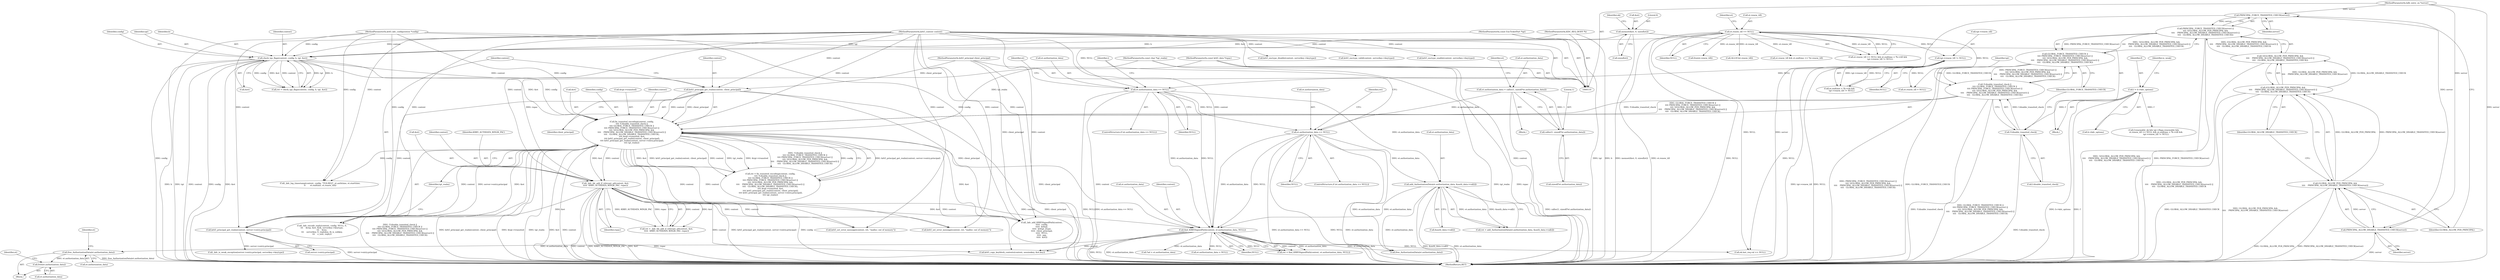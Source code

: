digraph "0_heimdal_b1e699103f08d6a0ca46a122193c9da65f6cf837_1@API" {
"1000745" [label="(Call,free_AuthorizationData(et.authorization_data))"];
"1000725" [label="(Call,find_KRB5SignedPath(context, et.authorization_data, NULL))"];
"1000642" [label="(Call,_kdc_tkt_add_if_relevant_ad(context, &et,\n\t\t\t\t\t  KRB5_AUTHDATA_WIN2K_PAC, rspac))"];
"1000226" [label="(Call,fix_transited_encoding(context, config,\n\t\t\t\t !f.disable_transited_check ||\n\t\t\t\t GLOBAL_FORCE_TRANSITED_CHECK ||\n\t\t\t\t PRINCIPAL_FORCE_TRANSITED_CHECK(server) ||\n\t\t\t\t !((GLOBAL_ALLOW_PER_PRINCIPAL &&\n\t\t\t\t    PRINCIPAL_ALLOW_DISABLE_TRANSITED_CHECK(server)) ||\n\t\t\t\t   GLOBAL_ALLOW_DISABLE_TRANSITED_CHECK),\n \t\t\t\t &tgt->transited, &et,\n \t\t\t\t krb5_principal_get_realm(context, client_principal),\n \t\t\t\t krb5_principal_get_realm(context, server->entry.principal),\n\t\t\t\t tgt_realm))"];
"1000255" [label="(Call,krb5_principal_get_realm(context, server->entry.principal))"];
"1000252" [label="(Call,krb5_principal_get_realm(context, client_principal))"];
"1000214" [label="(Call,check_tgs_flags(context, config, b, tgt, &et))"];
"1000111" [label="(MethodParameterIn,krb5_context context)"];
"1000112" [label="(MethodParameterIn,krb5_kdc_configuration *config)"];
"1000113" [label="(MethodParameterIn,KDC_REQ_BODY *b)"];
"1000115" [label="(MethodParameterIn,const EncTicketPart *tgt)"];
"1000156" [label="(Call,memset(&et, 0, sizeof(et)))"];
"1000126" [label="(MethodParameterIn,krb5_principal client_principal)"];
"1000229" [label="(Call,!f.disable_transited_check ||\n\t\t\t\t GLOBAL_FORCE_TRANSITED_CHECK ||\n\t\t\t\t PRINCIPAL_FORCE_TRANSITED_CHECK(server) ||\n\t\t\t\t !((GLOBAL_ALLOW_PER_PRINCIPAL &&\n\t\t\t\t    PRINCIPAL_ALLOW_DISABLE_TRANSITED_CHECK(server)) ||\n\t\t\t\t   GLOBAL_ALLOW_DISABLE_TRANSITED_CHECK))"];
"1000230" [label="(Call,!f.disable_transited_check)"];
"1000140" [label="(Call,f = b->kdc_options)"];
"1000234" [label="(Call,GLOBAL_FORCE_TRANSITED_CHECK ||\n\t\t\t\t PRINCIPAL_FORCE_TRANSITED_CHECK(server) ||\n\t\t\t\t !((GLOBAL_ALLOW_PER_PRINCIPAL &&\n\t\t\t\t    PRINCIPAL_ALLOW_DISABLE_TRANSITED_CHECK(server)) ||\n\t\t\t\t   GLOBAL_ALLOW_DISABLE_TRANSITED_CHECK))"];
"1000236" [label="(Call,PRINCIPAL_FORCE_TRANSITED_CHECK(server) ||\n\t\t\t\t !((GLOBAL_ALLOW_PER_PRINCIPAL &&\n\t\t\t\t    PRINCIPAL_ALLOW_DISABLE_TRANSITED_CHECK(server)) ||\n\t\t\t\t   GLOBAL_ALLOW_DISABLE_TRANSITED_CHECK))"];
"1000237" [label="(Call,PRINCIPAL_FORCE_TRANSITED_CHECK(server))"];
"1000122" [label="(MethodParameterIn,hdb_entry_ex *server)"];
"1000239" [label="(Call,!((GLOBAL_ALLOW_PER_PRINCIPAL &&\n\t\t\t\t    PRINCIPAL_ALLOW_DISABLE_TRANSITED_CHECK(server)) ||\n\t\t\t\t   GLOBAL_ALLOW_DISABLE_TRANSITED_CHECK))"];
"1000240" [label="(Call,(GLOBAL_ALLOW_PER_PRINCIPAL &&\n\t\t\t\t    PRINCIPAL_ALLOW_DISABLE_TRANSITED_CHECK(server)) ||\n\t\t\t\t   GLOBAL_ALLOW_DISABLE_TRANSITED_CHECK)"];
"1000241" [label="(Call,GLOBAL_ALLOW_PER_PRINCIPAL &&\n\t\t\t\t    PRINCIPAL_ALLOW_DISABLE_TRANSITED_CHECK(server))"];
"1000243" [label="(Call,PRINCIPAL_ALLOW_DISABLE_TRANSITED_CHECK(server))"];
"1000127" [label="(MethodParameterIn,const char *tgt_realm)"];
"1000131" [label="(MethodParameterIn,const krb5_data *rspac)"];
"1000677" [label="(Call,et.authorization_data == NULL)"];
"1000665" [label="(Call,et.authorization_data = calloc(1, sizeof(*et.authorization_data)))"];
"1000669" [label="(Call,calloc(1, sizeof(*et.authorization_data)))"];
"1000659" [label="(Call,et.authorization_data == NULL)"];
"1000385" [label="(Call,et.renew_till == NULL)"];
"1000399" [label="(Call,tgt->renew_till != NULL)"];
"1000705" [label="(Call,add_AuthorizationData(et.authorization_data, &auth_data->val[i]))"];
"1000749" [label="(Call,free(et.authorization_data))"];
"1000666" [label="(Call,et.authorization_data)"];
"1000706" [label="(Call,et.authorization_data)"];
"1000113" [label="(MethodParameterIn,KDC_REQ_BODY *b)"];
"1000234" [label="(Call,GLOBAL_FORCE_TRANSITED_CHECK ||\n\t\t\t\t PRINCIPAL_FORCE_TRANSITED_CHECK(server) ||\n\t\t\t\t !((GLOBAL_ALLOW_PER_PRINCIPAL &&\n\t\t\t\t    PRINCIPAL_ALLOW_DISABLE_TRANSITED_CHECK(server)) ||\n\t\t\t\t   GLOBAL_ALLOW_DISABLE_TRANSITED_CHECK))"];
"1000659" [label="(Call,et.authorization_data == NULL)"];
"1000751" [label="(Identifier,et)"];
"1000665" [label="(Call,et.authorization_data = calloc(1, sizeof(*et.authorization_data)))"];
"1000248" [label="(Identifier,tgt)"];
"1000242" [label="(Identifier,GLOBAL_ALLOW_PER_PRINCIPAL)"];
"1000219" [label="(Call,&et)"];
"1000122" [label="(MethodParameterIn,hdb_entry_ex *server)"];
"1000678" [label="(Call,et.authorization_data)"];
"1000131" [label="(MethodParameterIn,const krb5_data *rspac)"];
"1000215" [label="(Identifier,context)"];
"1000681" [label="(Identifier,NULL)"];
"1000730" [label="(Identifier,NULL)"];
"1000212" [label="(Call,ret = check_tgs_flags(context, config, b, tgt, &et))"];
"1000253" [label="(Identifier,context)"];
"1000403" [label="(Identifier,NULL)"];
"1000262" [label="(Identifier,tgt_realm)"];
"1000256" [label="(Identifier,context)"];
"1000226" [label="(Call,fix_transited_encoding(context, config,\n\t\t\t\t !f.disable_transited_check ||\n\t\t\t\t GLOBAL_FORCE_TRANSITED_CHECK ||\n\t\t\t\t PRINCIPAL_FORCE_TRANSITED_CHECK(server) ||\n\t\t\t\t !((GLOBAL_ALLOW_PER_PRINCIPAL &&\n\t\t\t\t    PRINCIPAL_ALLOW_DISABLE_TRANSITED_CHECK(server)) ||\n\t\t\t\t   GLOBAL_ALLOW_DISABLE_TRANSITED_CHECK),\n \t\t\t\t &tgt->transited, &et,\n \t\t\t\t krb5_principal_get_realm(context, client_principal),\n \t\t\t\t krb5_principal_get_realm(context, server->entry.principal),\n\t\t\t\t tgt_realm))"];
"1000384" [label="(Call,et.renew_till == NULL && et.endtime < *b->till &&\n       tgt->renew_till != NULL)"];
"1000224" [label="(Call,ret = fix_transited_encoding(context, config,\n\t\t\t\t !f.disable_transited_check ||\n\t\t\t\t GLOBAL_FORCE_TRANSITED_CHECK ||\n\t\t\t\t PRINCIPAL_FORCE_TRANSITED_CHECK(server) ||\n\t\t\t\t !((GLOBAL_ALLOW_PER_PRINCIPAL &&\n\t\t\t\t    PRINCIPAL_ALLOW_DISABLE_TRANSITED_CHECK(server)) ||\n\t\t\t\t   GLOBAL_ALLOW_DISABLE_TRANSITED_CHECK),\n \t\t\t\t &tgt->transited, &et,\n \t\t\t\t krb5_principal_get_realm(context, client_principal),\n \t\t\t\t krb5_principal_get_realm(context, server->entry.principal),\n\t\t\t\t tgt_realm))"];
"1000749" [label="(Call,free(et.authorization_data))"];
"1000246" [label="(Call,&tgt->transited)"];
"1000243" [label="(Call,PRINCIPAL_ALLOW_DISABLE_TRANSITED_CHECK(server))"];
"1000240" [label="(Call,(GLOBAL_ALLOW_PER_PRINCIPAL &&\n\t\t\t\t    PRINCIPAL_ALLOW_DISABLE_TRANSITED_CHECK(server)) ||\n\t\t\t\t   GLOBAL_ALLOW_DISABLE_TRANSITED_CHECK)"];
"1000727" [label="(Call,et.authorization_data)"];
"1001051" [label="(Call,krb5_enctype_disable(context, serverkey->keytype))"];
"1000909" [label="(Call,_kdc_log_timestamp(context, config, \"TGS-REQ\", et.authtime, et.starttime,\n\t\t       et.endtime, et.renew_till))"];
"1000126" [label="(MethodParameterIn,krb5_principal client_principal)"];
"1000746" [label="(Call,et.authorization_data)"];
"1000745" [label="(Call,free_AuthorizationData(et.authorization_data))"];
"1000216" [label="(Identifier,config)"];
"1000148" [label="(Identifier,is_weak)"];
"1000676" [label="(ControlStructure,if (et.authorization_data == NULL))"];
"1000664" [label="(Block,)"];
"1000726" [label="(Identifier,context)"];
"1000239" [label="(Call,!((GLOBAL_ALLOW_PER_PRINCIPAL &&\n\t\t\t\t    PRINCIPAL_ALLOW_DISABLE_TRANSITED_CHECK(server)) ||\n\t\t\t\t   GLOBAL_ALLOW_DISABLE_TRANSITED_CHECK))"];
"1000115" [label="(MethodParameterIn,const EncTicketPart *tgt)"];
"1000718" [label="(Call,krb5_set_error_message(context, ret, \"malloc: out of memory\"))"];
"1000644" [label="(Call,&et)"];
"1000156" [label="(Call,memset(&et, 0, sizeof(et)))"];
"1000111" [label="(MethodParameterIn,krb5_context context)"];
"1000400" [label="(Call,tgt->renew_till)"];
"1000227" [label="(Identifier,context)"];
"1000374" [label="(Call,f.renewable_ok && tgt->flags.renewable &&\n       et.renew_till == NULL && et.endtime < *b->till &&\n       tgt->renew_till != NULL)"];
"1000250" [label="(Call,&et)"];
"1000723" [label="(Call,ret = find_KRB5SignedPath(context, et.authorization_data, NULL))"];
"1000761" [label="(Call,*ad = et.authorization_data)"];
"1000647" [label="(Identifier,rspac)"];
"1001086" [label="(Call,free_AuthorizationData(et.authorization_data))"];
"1000228" [label="(Identifier,config)"];
"1000236" [label="(Call,PRINCIPAL_FORCE_TRANSITED_CHECK(server) ||\n\t\t\t\t !((GLOBAL_ALLOW_PER_PRINCIPAL &&\n\t\t\t\t    PRINCIPAL_ALLOW_DISABLE_TRANSITED_CHECK(server)) ||\n\t\t\t\t   GLOBAL_ALLOW_DISABLE_TRANSITED_CHECK))"];
"1001002" [label="(Call,krb5_enctype_valid(context, serverkey->keytype))"];
"1000230" [label="(Call,!f.disable_transited_check)"];
"1000663" [label="(Identifier,NULL)"];
"1000703" [label="(Call,ret = add_AuthorizationData(et.authorization_data, &auth_data->val[i]))"];
"1000667" [label="(Identifier,et)"];
"1000640" [label="(Call,ret = _kdc_tkt_add_if_relevant_ad(context, &et,\n\t\t\t\t\t  KRB5_AUTHDATA_WIN2K_PAC, rspac))"];
"1000744" [label="(Block,)"];
"1000112" [label="(MethodParameterIn,krb5_kdc_configuration *config)"];
"1000218" [label="(Identifier,tgt)"];
"1000164" [label="(Identifier,ek)"];
"1000140" [label="(Call,f = b->kdc_options)"];
"1000245" [label="(Identifier,GLOBAL_ALLOW_DISABLE_TRANSITED_CHECK)"];
"1000686" [label="(Call,krb5_set_error_message(context, ret, \"malloc: out of memory\"))"];
"1000235" [label="(Identifier,GLOBAL_FORCE_TRANSITED_CHECK)"];
"1000238" [label="(Identifier,server)"];
"1000135" [label="(Block,)"];
"1000577" [label="(Call,et.renew_till = NULL)"];
"1001028" [label="(Call,_kdc_encode_reply(context, config, NULL, 0,\n\t\t\t    &rep, &et, &ek, serverkey->keytype,\n\t\t\t    kvno,\n\t\t\t    serverkey, 0, replykey, rk_is_subkey,\n\t\t\t    e_text, reply))"];
"1000214" [label="(Call,check_tgs_flags(context, config, b, tgt, &et))"];
"1000753" [label="(Call,et.authorization_data = NULL)"];
"1000750" [label="(Call,et.authorization_data)"];
"1000244" [label="(Identifier,server)"];
"1000229" [label="(Call,!f.disable_transited_check ||\n\t\t\t\t GLOBAL_FORCE_TRANSITED_CHECK ||\n\t\t\t\t PRINCIPAL_FORCE_TRANSITED_CHECK(server) ||\n\t\t\t\t !((GLOBAL_ALLOW_PER_PRINCIPAL &&\n\t\t\t\t    PRINCIPAL_ALLOW_DISABLE_TRANSITED_CHECK(server)) ||\n\t\t\t\t   GLOBAL_ALLOW_DISABLE_TRANSITED_CHECK))"];
"1000643" [label="(Identifier,context)"];
"1000389" [label="(Identifier,NULL)"];
"1000160" [label="(Call,sizeof(et))"];
"1000241" [label="(Call,GLOBAL_ALLOW_PER_PRINCIPAL &&\n\t\t\t\t    PRINCIPAL_ALLOW_DISABLE_TRANSITED_CHECK(server))"];
"1000646" [label="(Identifier,KRB5_AUTHDATA_WIN2K_PAC)"];
"1001077" [label="(Call,free(et.renew_till))"];
"1000157" [label="(Call,&et)"];
"1000830" [label="(Call,ek.last_req.val == NULL)"];
"1000693" [label="(Identifier,i)"];
"1000677" [label="(Call,et.authorization_data == NULL)"];
"1000670" [label="(Literal,1)"];
"1000393" [label="(Identifier,et)"];
"1000783" [label="(Call,krb5_copy_keyblock_contents(context, sessionkey, &et.key))"];
"1000705" [label="(Call,add_AuthorizationData(et.authorization_data, &auth_data->val[i]))"];
"1000255" [label="(Call,krb5_principal_get_realm(context, server->entry.principal))"];
"1000231" [label="(Call,f.disable_transited_check)"];
"1000671" [label="(Call,sizeof(*et.authorization_data))"];
"1000399" [label="(Call,tgt->renew_till != NULL)"];
"1000412" [label="(Call,ALLOC(et.renew_till))"];
"1000642" [label="(Call,_kdc_tkt_add_if_relevant_ad(context, &et,\n\t\t\t\t\t  KRB5_AUTHDATA_WIN2K_PAC, rspac))"];
"1000386" [label="(Call,et.renew_till)"];
"1000658" [label="(ControlStructure,if (et.authorization_data == NULL))"];
"1000949" [label="(Call,_kdc_add_KRB5SignedPath(context,\n\t\t\t\t\t  config,\n\t\t\t\t\t  krbtgt,\n\t\t\t\t\t  krbtgt_etype,\n\t\t\t\t\t  client_principal,\n\t\t\t\t\t  NULL,\n\t\t\t\t\t  spp,\n\t\t\t\t\t  &et))"];
"1001122" [label="(MethodReturn,RET)"];
"1000390" [label="(Call,et.endtime < *b->till &&\n       tgt->renew_till != NULL)"];
"1000755" [label="(Identifier,et)"];
"1000679" [label="(Identifier,et)"];
"1000660" [label="(Call,et.authorization_data)"];
"1000560" [label="(Call,et.renew_till && et.endtime == *et.renew_till)"];
"1000237" [label="(Call,PRINCIPAL_FORCE_TRANSITED_CHECK(server))"];
"1000669" [label="(Call,calloc(1, sizeof(*et.authorization_data)))"];
"1000142" [label="(Call,b->kdc_options)"];
"1000159" [label="(Literal,0)"];
"1000684" [label="(Identifier,ret)"];
"1000127" [label="(MethodParameterIn,const char *tgt_realm)"];
"1001008" [label="(Call,_kdc_is_weak_exception(server->entry.principal, serverkey->keytype))"];
"1000252" [label="(Call,krb5_principal_get_realm(context, client_principal))"];
"1000217" [label="(Identifier,b)"];
"1000709" [label="(Call,&auth_data->val[i])"];
"1000141" [label="(Identifier,f)"];
"1001018" [label="(Call,krb5_enctype_enable(context, serverkey->keytype))"];
"1000257" [label="(Call,server->entry.principal)"];
"1000254" [label="(Identifier,client_principal)"];
"1000385" [label="(Call,et.renew_till == NULL)"];
"1000725" [label="(Call,find_KRB5SignedPath(context, et.authorization_data, NULL))"];
"1000745" -> "1000744"  [label="AST: "];
"1000745" -> "1000746"  [label="CFG: "];
"1000746" -> "1000745"  [label="AST: "];
"1000751" -> "1000745"  [label="CFG: "];
"1000745" -> "1001122"  [label="DDG: free_AuthorizationData(et.authorization_data)"];
"1000725" -> "1000745"  [label="DDG: et.authorization_data"];
"1000745" -> "1000749"  [label="DDG: et.authorization_data"];
"1000725" -> "1000723"  [label="AST: "];
"1000725" -> "1000730"  [label="CFG: "];
"1000726" -> "1000725"  [label="AST: "];
"1000727" -> "1000725"  [label="AST: "];
"1000730" -> "1000725"  [label="AST: "];
"1000723" -> "1000725"  [label="CFG: "];
"1000725" -> "1001122"  [label="DDG: NULL"];
"1000725" -> "1001122"  [label="DDG: et.authorization_data"];
"1000725" -> "1000723"  [label="DDG: context"];
"1000725" -> "1000723"  [label="DDG: et.authorization_data"];
"1000725" -> "1000723"  [label="DDG: NULL"];
"1000642" -> "1000725"  [label="DDG: context"];
"1000226" -> "1000725"  [label="DDG: context"];
"1000111" -> "1000725"  [label="DDG: context"];
"1000677" -> "1000725"  [label="DDG: et.authorization_data"];
"1000677" -> "1000725"  [label="DDG: NULL"];
"1000659" -> "1000725"  [label="DDG: et.authorization_data"];
"1000659" -> "1000725"  [label="DDG: NULL"];
"1000705" -> "1000725"  [label="DDG: et.authorization_data"];
"1000725" -> "1000753"  [label="DDG: NULL"];
"1000725" -> "1000761"  [label="DDG: et.authorization_data"];
"1000725" -> "1000783"  [label="DDG: context"];
"1000725" -> "1000830"  [label="DDG: NULL"];
"1000725" -> "1001086"  [label="DDG: et.authorization_data"];
"1000642" -> "1000640"  [label="AST: "];
"1000642" -> "1000647"  [label="CFG: "];
"1000643" -> "1000642"  [label="AST: "];
"1000644" -> "1000642"  [label="AST: "];
"1000646" -> "1000642"  [label="AST: "];
"1000647" -> "1000642"  [label="AST: "];
"1000640" -> "1000642"  [label="CFG: "];
"1000642" -> "1001122"  [label="DDG: context"];
"1000642" -> "1001122"  [label="DDG: KRB5_AUTHDATA_WIN2K_PAC"];
"1000642" -> "1001122"  [label="DDG: &et"];
"1000642" -> "1001122"  [label="DDG: rspac"];
"1000642" -> "1000640"  [label="DDG: context"];
"1000642" -> "1000640"  [label="DDG: &et"];
"1000642" -> "1000640"  [label="DDG: KRB5_AUTHDATA_WIN2K_PAC"];
"1000642" -> "1000640"  [label="DDG: rspac"];
"1000226" -> "1000642"  [label="DDG: context"];
"1000226" -> "1000642"  [label="DDG: &et"];
"1000111" -> "1000642"  [label="DDG: context"];
"1000131" -> "1000642"  [label="DDG: rspac"];
"1000642" -> "1000686"  [label="DDG: context"];
"1000642" -> "1000718"  [label="DDG: context"];
"1000642" -> "1000783"  [label="DDG: context"];
"1000642" -> "1000949"  [label="DDG: &et"];
"1000642" -> "1001028"  [label="DDG: &et"];
"1000226" -> "1000224"  [label="AST: "];
"1000226" -> "1000262"  [label="CFG: "];
"1000227" -> "1000226"  [label="AST: "];
"1000228" -> "1000226"  [label="AST: "];
"1000229" -> "1000226"  [label="AST: "];
"1000246" -> "1000226"  [label="AST: "];
"1000250" -> "1000226"  [label="AST: "];
"1000252" -> "1000226"  [label="AST: "];
"1000255" -> "1000226"  [label="AST: "];
"1000262" -> "1000226"  [label="AST: "];
"1000224" -> "1000226"  [label="CFG: "];
"1000226" -> "1001122"  [label="DDG: context"];
"1000226" -> "1001122"  [label="DDG: krb5_principal_get_realm(context, server->entry.principal)"];
"1000226" -> "1001122"  [label="DDG: config"];
"1000226" -> "1001122"  [label="DDG: !f.disable_transited_check ||\n\t\t\t\t GLOBAL_FORCE_TRANSITED_CHECK ||\n\t\t\t\t PRINCIPAL_FORCE_TRANSITED_CHECK(server) ||\n\t\t\t\t !((GLOBAL_ALLOW_PER_PRINCIPAL &&\n\t\t\t\t    PRINCIPAL_ALLOW_DISABLE_TRANSITED_CHECK(server)) ||\n\t\t\t\t   GLOBAL_ALLOW_DISABLE_TRANSITED_CHECK)"];
"1000226" -> "1001122"  [label="DDG: krb5_principal_get_realm(context, client_principal)"];
"1000226" -> "1001122"  [label="DDG: tgt_realm"];
"1000226" -> "1001122"  [label="DDG: &et"];
"1000226" -> "1001122"  [label="DDG: &tgt->transited"];
"1000226" -> "1000224"  [label="DDG: krb5_principal_get_realm(context, server->entry.principal)"];
"1000226" -> "1000224"  [label="DDG: &et"];
"1000226" -> "1000224"  [label="DDG: krb5_principal_get_realm(context, client_principal)"];
"1000226" -> "1000224"  [label="DDG: context"];
"1000226" -> "1000224"  [label="DDG: tgt_realm"];
"1000226" -> "1000224"  [label="DDG: &tgt->transited"];
"1000226" -> "1000224"  [label="DDG: !f.disable_transited_check ||\n\t\t\t\t GLOBAL_FORCE_TRANSITED_CHECK ||\n\t\t\t\t PRINCIPAL_FORCE_TRANSITED_CHECK(server) ||\n\t\t\t\t !((GLOBAL_ALLOW_PER_PRINCIPAL &&\n\t\t\t\t    PRINCIPAL_ALLOW_DISABLE_TRANSITED_CHECK(server)) ||\n\t\t\t\t   GLOBAL_ALLOW_DISABLE_TRANSITED_CHECK)"];
"1000226" -> "1000224"  [label="DDG: config"];
"1000255" -> "1000226"  [label="DDG: context"];
"1000255" -> "1000226"  [label="DDG: server->entry.principal"];
"1000111" -> "1000226"  [label="DDG: context"];
"1000214" -> "1000226"  [label="DDG: config"];
"1000214" -> "1000226"  [label="DDG: &et"];
"1000112" -> "1000226"  [label="DDG: config"];
"1000229" -> "1000226"  [label="DDG: !f.disable_transited_check"];
"1000229" -> "1000226"  [label="DDG: GLOBAL_FORCE_TRANSITED_CHECK ||\n\t\t\t\t PRINCIPAL_FORCE_TRANSITED_CHECK(server) ||\n\t\t\t\t !((GLOBAL_ALLOW_PER_PRINCIPAL &&\n\t\t\t\t    PRINCIPAL_ALLOW_DISABLE_TRANSITED_CHECK(server)) ||\n\t\t\t\t   GLOBAL_ALLOW_DISABLE_TRANSITED_CHECK)"];
"1000252" -> "1000226"  [label="DDG: context"];
"1000252" -> "1000226"  [label="DDG: client_principal"];
"1000127" -> "1000226"  [label="DDG: tgt_realm"];
"1000226" -> "1000686"  [label="DDG: context"];
"1000226" -> "1000718"  [label="DDG: context"];
"1000226" -> "1000783"  [label="DDG: context"];
"1000226" -> "1000909"  [label="DDG: config"];
"1000226" -> "1000949"  [label="DDG: &et"];
"1000226" -> "1001028"  [label="DDG: &et"];
"1000255" -> "1000257"  [label="CFG: "];
"1000256" -> "1000255"  [label="AST: "];
"1000257" -> "1000255"  [label="AST: "];
"1000262" -> "1000255"  [label="CFG: "];
"1000255" -> "1001122"  [label="DDG: server->entry.principal"];
"1000252" -> "1000255"  [label="DDG: context"];
"1000111" -> "1000255"  [label="DDG: context"];
"1000255" -> "1001008"  [label="DDG: server->entry.principal"];
"1000252" -> "1000254"  [label="CFG: "];
"1000253" -> "1000252"  [label="AST: "];
"1000254" -> "1000252"  [label="AST: "];
"1000256" -> "1000252"  [label="CFG: "];
"1000252" -> "1001122"  [label="DDG: client_principal"];
"1000214" -> "1000252"  [label="DDG: context"];
"1000111" -> "1000252"  [label="DDG: context"];
"1000126" -> "1000252"  [label="DDG: client_principal"];
"1000252" -> "1000949"  [label="DDG: client_principal"];
"1000214" -> "1000212"  [label="AST: "];
"1000214" -> "1000219"  [label="CFG: "];
"1000215" -> "1000214"  [label="AST: "];
"1000216" -> "1000214"  [label="AST: "];
"1000217" -> "1000214"  [label="AST: "];
"1000218" -> "1000214"  [label="AST: "];
"1000219" -> "1000214"  [label="AST: "];
"1000212" -> "1000214"  [label="CFG: "];
"1000214" -> "1001122"  [label="DDG: config"];
"1000214" -> "1001122"  [label="DDG: &et"];
"1000214" -> "1001122"  [label="DDG: b"];
"1000214" -> "1001122"  [label="DDG: tgt"];
"1000214" -> "1001122"  [label="DDG: context"];
"1000214" -> "1000212"  [label="DDG: tgt"];
"1000214" -> "1000212"  [label="DDG: b"];
"1000214" -> "1000212"  [label="DDG: config"];
"1000214" -> "1000212"  [label="DDG: &et"];
"1000214" -> "1000212"  [label="DDG: context"];
"1000111" -> "1000214"  [label="DDG: context"];
"1000112" -> "1000214"  [label="DDG: config"];
"1000113" -> "1000214"  [label="DDG: b"];
"1000115" -> "1000214"  [label="DDG: tgt"];
"1000156" -> "1000214"  [label="DDG: &et"];
"1000111" -> "1000110"  [label="AST: "];
"1000111" -> "1001122"  [label="DDG: context"];
"1000111" -> "1000686"  [label="DDG: context"];
"1000111" -> "1000718"  [label="DDG: context"];
"1000111" -> "1000783"  [label="DDG: context"];
"1000111" -> "1000909"  [label="DDG: context"];
"1000111" -> "1000949"  [label="DDG: context"];
"1000111" -> "1001002"  [label="DDG: context"];
"1000111" -> "1001018"  [label="DDG: context"];
"1000111" -> "1001028"  [label="DDG: context"];
"1000111" -> "1001051"  [label="DDG: context"];
"1000112" -> "1000110"  [label="AST: "];
"1000112" -> "1001122"  [label="DDG: config"];
"1000112" -> "1000909"  [label="DDG: config"];
"1000112" -> "1000949"  [label="DDG: config"];
"1000112" -> "1001028"  [label="DDG: config"];
"1000113" -> "1000110"  [label="AST: "];
"1000113" -> "1001122"  [label="DDG: b"];
"1000115" -> "1000110"  [label="AST: "];
"1000115" -> "1001122"  [label="DDG: tgt"];
"1000156" -> "1000135"  [label="AST: "];
"1000156" -> "1000160"  [label="CFG: "];
"1000157" -> "1000156"  [label="AST: "];
"1000159" -> "1000156"  [label="AST: "];
"1000160" -> "1000156"  [label="AST: "];
"1000164" -> "1000156"  [label="CFG: "];
"1000156" -> "1001122"  [label="DDG: memset(&et, 0, sizeof(et))"];
"1000126" -> "1000110"  [label="AST: "];
"1000126" -> "1001122"  [label="DDG: client_principal"];
"1000126" -> "1000949"  [label="DDG: client_principal"];
"1000229" -> "1000230"  [label="CFG: "];
"1000229" -> "1000234"  [label="CFG: "];
"1000230" -> "1000229"  [label="AST: "];
"1000234" -> "1000229"  [label="AST: "];
"1000248" -> "1000229"  [label="CFG: "];
"1000229" -> "1001122"  [label="DDG: GLOBAL_FORCE_TRANSITED_CHECK ||\n\t\t\t\t PRINCIPAL_FORCE_TRANSITED_CHECK(server) ||\n\t\t\t\t !((GLOBAL_ALLOW_PER_PRINCIPAL &&\n\t\t\t\t    PRINCIPAL_ALLOW_DISABLE_TRANSITED_CHECK(server)) ||\n\t\t\t\t   GLOBAL_ALLOW_DISABLE_TRANSITED_CHECK)"];
"1000229" -> "1001122"  [label="DDG: !f.disable_transited_check"];
"1000230" -> "1000229"  [label="DDG: f.disable_transited_check"];
"1000234" -> "1000229"  [label="DDG: GLOBAL_FORCE_TRANSITED_CHECK"];
"1000234" -> "1000229"  [label="DDG: PRINCIPAL_FORCE_TRANSITED_CHECK(server) ||\n\t\t\t\t !((GLOBAL_ALLOW_PER_PRINCIPAL &&\n\t\t\t\t    PRINCIPAL_ALLOW_DISABLE_TRANSITED_CHECK(server)) ||\n\t\t\t\t   GLOBAL_ALLOW_DISABLE_TRANSITED_CHECK)"];
"1000230" -> "1000231"  [label="CFG: "];
"1000231" -> "1000230"  [label="AST: "];
"1000235" -> "1000230"  [label="CFG: "];
"1000230" -> "1001122"  [label="DDG: f.disable_transited_check"];
"1000140" -> "1000230"  [label="DDG: f"];
"1000140" -> "1000135"  [label="AST: "];
"1000140" -> "1000142"  [label="CFG: "];
"1000141" -> "1000140"  [label="AST: "];
"1000142" -> "1000140"  [label="AST: "];
"1000148" -> "1000140"  [label="CFG: "];
"1000140" -> "1001122"  [label="DDG: b->kdc_options"];
"1000140" -> "1001122"  [label="DDG: f"];
"1000140" -> "1000374"  [label="DDG: f"];
"1000234" -> "1000235"  [label="CFG: "];
"1000234" -> "1000236"  [label="CFG: "];
"1000235" -> "1000234"  [label="AST: "];
"1000236" -> "1000234"  [label="AST: "];
"1000234" -> "1001122"  [label="DDG: PRINCIPAL_FORCE_TRANSITED_CHECK(server) ||\n\t\t\t\t !((GLOBAL_ALLOW_PER_PRINCIPAL &&\n\t\t\t\t    PRINCIPAL_ALLOW_DISABLE_TRANSITED_CHECK(server)) ||\n\t\t\t\t   GLOBAL_ALLOW_DISABLE_TRANSITED_CHECK)"];
"1000234" -> "1001122"  [label="DDG: GLOBAL_FORCE_TRANSITED_CHECK"];
"1000236" -> "1000234"  [label="DDG: PRINCIPAL_FORCE_TRANSITED_CHECK(server)"];
"1000236" -> "1000234"  [label="DDG: !((GLOBAL_ALLOW_PER_PRINCIPAL &&\n\t\t\t\t    PRINCIPAL_ALLOW_DISABLE_TRANSITED_CHECK(server)) ||\n\t\t\t\t   GLOBAL_ALLOW_DISABLE_TRANSITED_CHECK)"];
"1000236" -> "1000237"  [label="CFG: "];
"1000236" -> "1000239"  [label="CFG: "];
"1000237" -> "1000236"  [label="AST: "];
"1000239" -> "1000236"  [label="AST: "];
"1000236" -> "1001122"  [label="DDG: PRINCIPAL_FORCE_TRANSITED_CHECK(server)"];
"1000236" -> "1001122"  [label="DDG: !((GLOBAL_ALLOW_PER_PRINCIPAL &&\n\t\t\t\t    PRINCIPAL_ALLOW_DISABLE_TRANSITED_CHECK(server)) ||\n\t\t\t\t   GLOBAL_ALLOW_DISABLE_TRANSITED_CHECK)"];
"1000237" -> "1000236"  [label="DDG: server"];
"1000239" -> "1000236"  [label="DDG: (GLOBAL_ALLOW_PER_PRINCIPAL &&\n\t\t\t\t    PRINCIPAL_ALLOW_DISABLE_TRANSITED_CHECK(server)) ||\n\t\t\t\t   GLOBAL_ALLOW_DISABLE_TRANSITED_CHECK"];
"1000237" -> "1000238"  [label="CFG: "];
"1000238" -> "1000237"  [label="AST: "];
"1000242" -> "1000237"  [label="CFG: "];
"1000237" -> "1001122"  [label="DDG: server"];
"1000122" -> "1000237"  [label="DDG: server"];
"1000237" -> "1000243"  [label="DDG: server"];
"1000122" -> "1000110"  [label="AST: "];
"1000122" -> "1001122"  [label="DDG: server"];
"1000122" -> "1000243"  [label="DDG: server"];
"1000239" -> "1000240"  [label="CFG: "];
"1000240" -> "1000239"  [label="AST: "];
"1000239" -> "1001122"  [label="DDG: (GLOBAL_ALLOW_PER_PRINCIPAL &&\n\t\t\t\t    PRINCIPAL_ALLOW_DISABLE_TRANSITED_CHECK(server)) ||\n\t\t\t\t   GLOBAL_ALLOW_DISABLE_TRANSITED_CHECK"];
"1000240" -> "1000239"  [label="DDG: GLOBAL_ALLOW_PER_PRINCIPAL &&\n\t\t\t\t    PRINCIPAL_ALLOW_DISABLE_TRANSITED_CHECK(server)"];
"1000240" -> "1000239"  [label="DDG: GLOBAL_ALLOW_DISABLE_TRANSITED_CHECK"];
"1000240" -> "1000241"  [label="CFG: "];
"1000240" -> "1000245"  [label="CFG: "];
"1000241" -> "1000240"  [label="AST: "];
"1000245" -> "1000240"  [label="AST: "];
"1000240" -> "1001122"  [label="DDG: GLOBAL_ALLOW_DISABLE_TRANSITED_CHECK"];
"1000240" -> "1001122"  [label="DDG: GLOBAL_ALLOW_PER_PRINCIPAL &&\n\t\t\t\t    PRINCIPAL_ALLOW_DISABLE_TRANSITED_CHECK(server)"];
"1000241" -> "1000240"  [label="DDG: GLOBAL_ALLOW_PER_PRINCIPAL"];
"1000241" -> "1000240"  [label="DDG: PRINCIPAL_ALLOW_DISABLE_TRANSITED_CHECK(server)"];
"1000241" -> "1000242"  [label="CFG: "];
"1000241" -> "1000243"  [label="CFG: "];
"1000242" -> "1000241"  [label="AST: "];
"1000243" -> "1000241"  [label="AST: "];
"1000245" -> "1000241"  [label="CFG: "];
"1000241" -> "1001122"  [label="DDG: GLOBAL_ALLOW_PER_PRINCIPAL"];
"1000241" -> "1001122"  [label="DDG: PRINCIPAL_ALLOW_DISABLE_TRANSITED_CHECK(server)"];
"1000243" -> "1000241"  [label="DDG: server"];
"1000243" -> "1000244"  [label="CFG: "];
"1000244" -> "1000243"  [label="AST: "];
"1000243" -> "1001122"  [label="DDG: server"];
"1000127" -> "1000110"  [label="AST: "];
"1000127" -> "1001122"  [label="DDG: tgt_realm"];
"1000131" -> "1000110"  [label="AST: "];
"1000131" -> "1001122"  [label="DDG: rspac"];
"1000677" -> "1000676"  [label="AST: "];
"1000677" -> "1000681"  [label="CFG: "];
"1000678" -> "1000677"  [label="AST: "];
"1000681" -> "1000677"  [label="AST: "];
"1000684" -> "1000677"  [label="CFG: "];
"1000693" -> "1000677"  [label="CFG: "];
"1000677" -> "1001122"  [label="DDG: NULL"];
"1000677" -> "1001122"  [label="DDG: et.authorization_data"];
"1000677" -> "1001122"  [label="DDG: et.authorization_data == NULL"];
"1000665" -> "1000677"  [label="DDG: et.authorization_data"];
"1000659" -> "1000677"  [label="DDG: NULL"];
"1000677" -> "1000705"  [label="DDG: et.authorization_data"];
"1000677" -> "1001086"  [label="DDG: et.authorization_data"];
"1000665" -> "1000664"  [label="AST: "];
"1000665" -> "1000669"  [label="CFG: "];
"1000666" -> "1000665"  [label="AST: "];
"1000669" -> "1000665"  [label="AST: "];
"1000679" -> "1000665"  [label="CFG: "];
"1000665" -> "1001122"  [label="DDG: calloc(1, sizeof(*et.authorization_data))"];
"1000669" -> "1000665"  [label="DDG: 1"];
"1000669" -> "1000671"  [label="CFG: "];
"1000670" -> "1000669"  [label="AST: "];
"1000671" -> "1000669"  [label="AST: "];
"1000659" -> "1000658"  [label="AST: "];
"1000659" -> "1000663"  [label="CFG: "];
"1000660" -> "1000659"  [label="AST: "];
"1000663" -> "1000659"  [label="AST: "];
"1000667" -> "1000659"  [label="CFG: "];
"1000693" -> "1000659"  [label="CFG: "];
"1000659" -> "1001122"  [label="DDG: NULL"];
"1000659" -> "1001122"  [label="DDG: et.authorization_data == NULL"];
"1000385" -> "1000659"  [label="DDG: NULL"];
"1000399" -> "1000659"  [label="DDG: NULL"];
"1000659" -> "1000705"  [label="DDG: et.authorization_data"];
"1000385" -> "1000384"  [label="AST: "];
"1000385" -> "1000389"  [label="CFG: "];
"1000386" -> "1000385"  [label="AST: "];
"1000389" -> "1000385"  [label="AST: "];
"1000393" -> "1000385"  [label="CFG: "];
"1000384" -> "1000385"  [label="CFG: "];
"1000385" -> "1001122"  [label="DDG: NULL"];
"1000385" -> "1001122"  [label="DDG: et.renew_till"];
"1000385" -> "1000384"  [label="DDG: et.renew_till"];
"1000385" -> "1000384"  [label="DDG: NULL"];
"1000385" -> "1000399"  [label="DDG: NULL"];
"1000385" -> "1000412"  [label="DDG: et.renew_till"];
"1000385" -> "1000560"  [label="DDG: et.renew_till"];
"1000385" -> "1000577"  [label="DDG: NULL"];
"1000385" -> "1000830"  [label="DDG: NULL"];
"1000385" -> "1001077"  [label="DDG: et.renew_till"];
"1000399" -> "1000390"  [label="AST: "];
"1000399" -> "1000403"  [label="CFG: "];
"1000400" -> "1000399"  [label="AST: "];
"1000403" -> "1000399"  [label="AST: "];
"1000390" -> "1000399"  [label="CFG: "];
"1000399" -> "1001122"  [label="DDG: NULL"];
"1000399" -> "1001122"  [label="DDG: tgt->renew_till"];
"1000399" -> "1000390"  [label="DDG: tgt->renew_till"];
"1000399" -> "1000390"  [label="DDG: NULL"];
"1000399" -> "1000577"  [label="DDG: NULL"];
"1000399" -> "1000830"  [label="DDG: NULL"];
"1000705" -> "1000703"  [label="AST: "];
"1000705" -> "1000709"  [label="CFG: "];
"1000706" -> "1000705"  [label="AST: "];
"1000709" -> "1000705"  [label="AST: "];
"1000703" -> "1000705"  [label="CFG: "];
"1000705" -> "1001122"  [label="DDG: &auth_data->val[i]"];
"1000705" -> "1001122"  [label="DDG: et.authorization_data"];
"1000705" -> "1000703"  [label="DDG: et.authorization_data"];
"1000705" -> "1000703"  [label="DDG: &auth_data->val[i]"];
"1000705" -> "1001086"  [label="DDG: et.authorization_data"];
"1000749" -> "1000744"  [label="AST: "];
"1000749" -> "1000750"  [label="CFG: "];
"1000750" -> "1000749"  [label="AST: "];
"1000755" -> "1000749"  [label="CFG: "];
}
